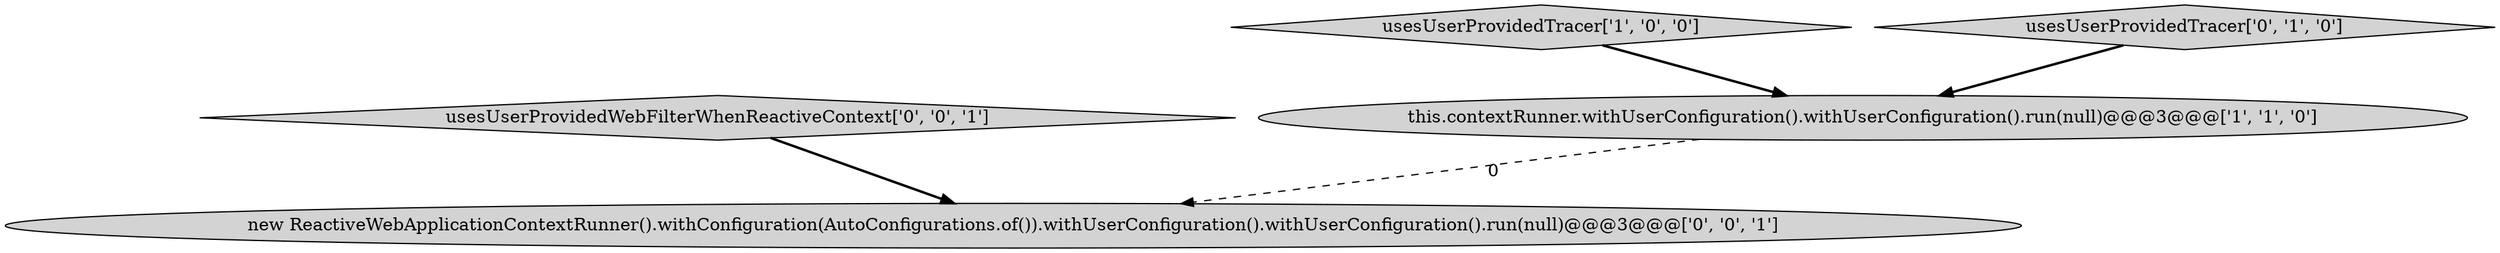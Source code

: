 digraph {
4 [style = filled, label = "usesUserProvidedWebFilterWhenReactiveContext['0', '0', '1']", fillcolor = lightgray, shape = diamond image = "AAA0AAABBB3BBB"];
1 [style = filled, label = "this.contextRunner.withUserConfiguration().withUserConfiguration().run(null)@@@3@@@['1', '1', '0']", fillcolor = lightgray, shape = ellipse image = "AAA0AAABBB1BBB"];
0 [style = filled, label = "usesUserProvidedTracer['1', '0', '0']", fillcolor = lightgray, shape = diamond image = "AAA0AAABBB1BBB"];
2 [style = filled, label = "usesUserProvidedTracer['0', '1', '0']", fillcolor = lightgray, shape = diamond image = "AAA0AAABBB2BBB"];
3 [style = filled, label = "new ReactiveWebApplicationContextRunner().withConfiguration(AutoConfigurations.of()).withUserConfiguration().withUserConfiguration().run(null)@@@3@@@['0', '0', '1']", fillcolor = lightgray, shape = ellipse image = "AAA0AAABBB3BBB"];
1->3 [style = dashed, label="0"];
4->3 [style = bold, label=""];
0->1 [style = bold, label=""];
2->1 [style = bold, label=""];
}
